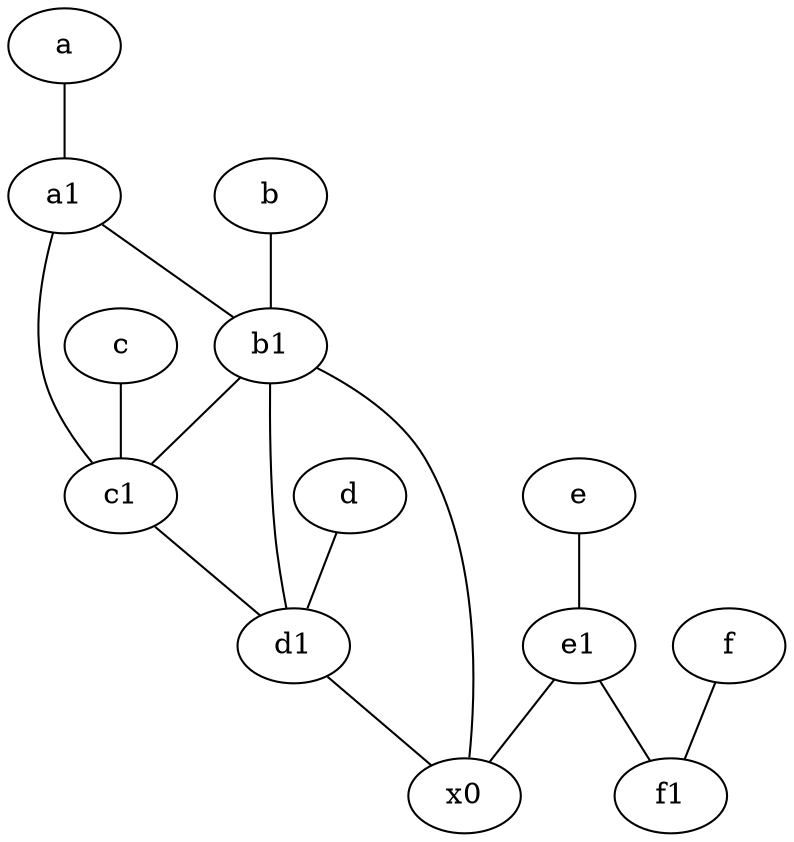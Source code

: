 graph {
	c1 [pos="4.5,3!"]
	x0
	f [pos="3,9!"]
	f1 [pos="3,8!"]
	d [pos="2,5!"]
	b1 [pos="9,4!"]
	e1 [pos="7,7!"]
	c [pos="4.5,2!"]
	a [pos="8,2!"]
	e [pos="7,9!"]
	a1 [pos="8,3!"]
	d1 [pos="3,5!"]
	b [pos="10,4!"]
	a1 -- b1
	c -- c1
	a1 -- c1
	b -- b1
	c1 -- d1
	b1 -- x0
	f -- f1
	e -- e1
	b1 -- d1
	b1 -- c1
	a -- a1
	d -- d1
	d1 -- x0
	e1 -- x0
	e1 -- f1
}
